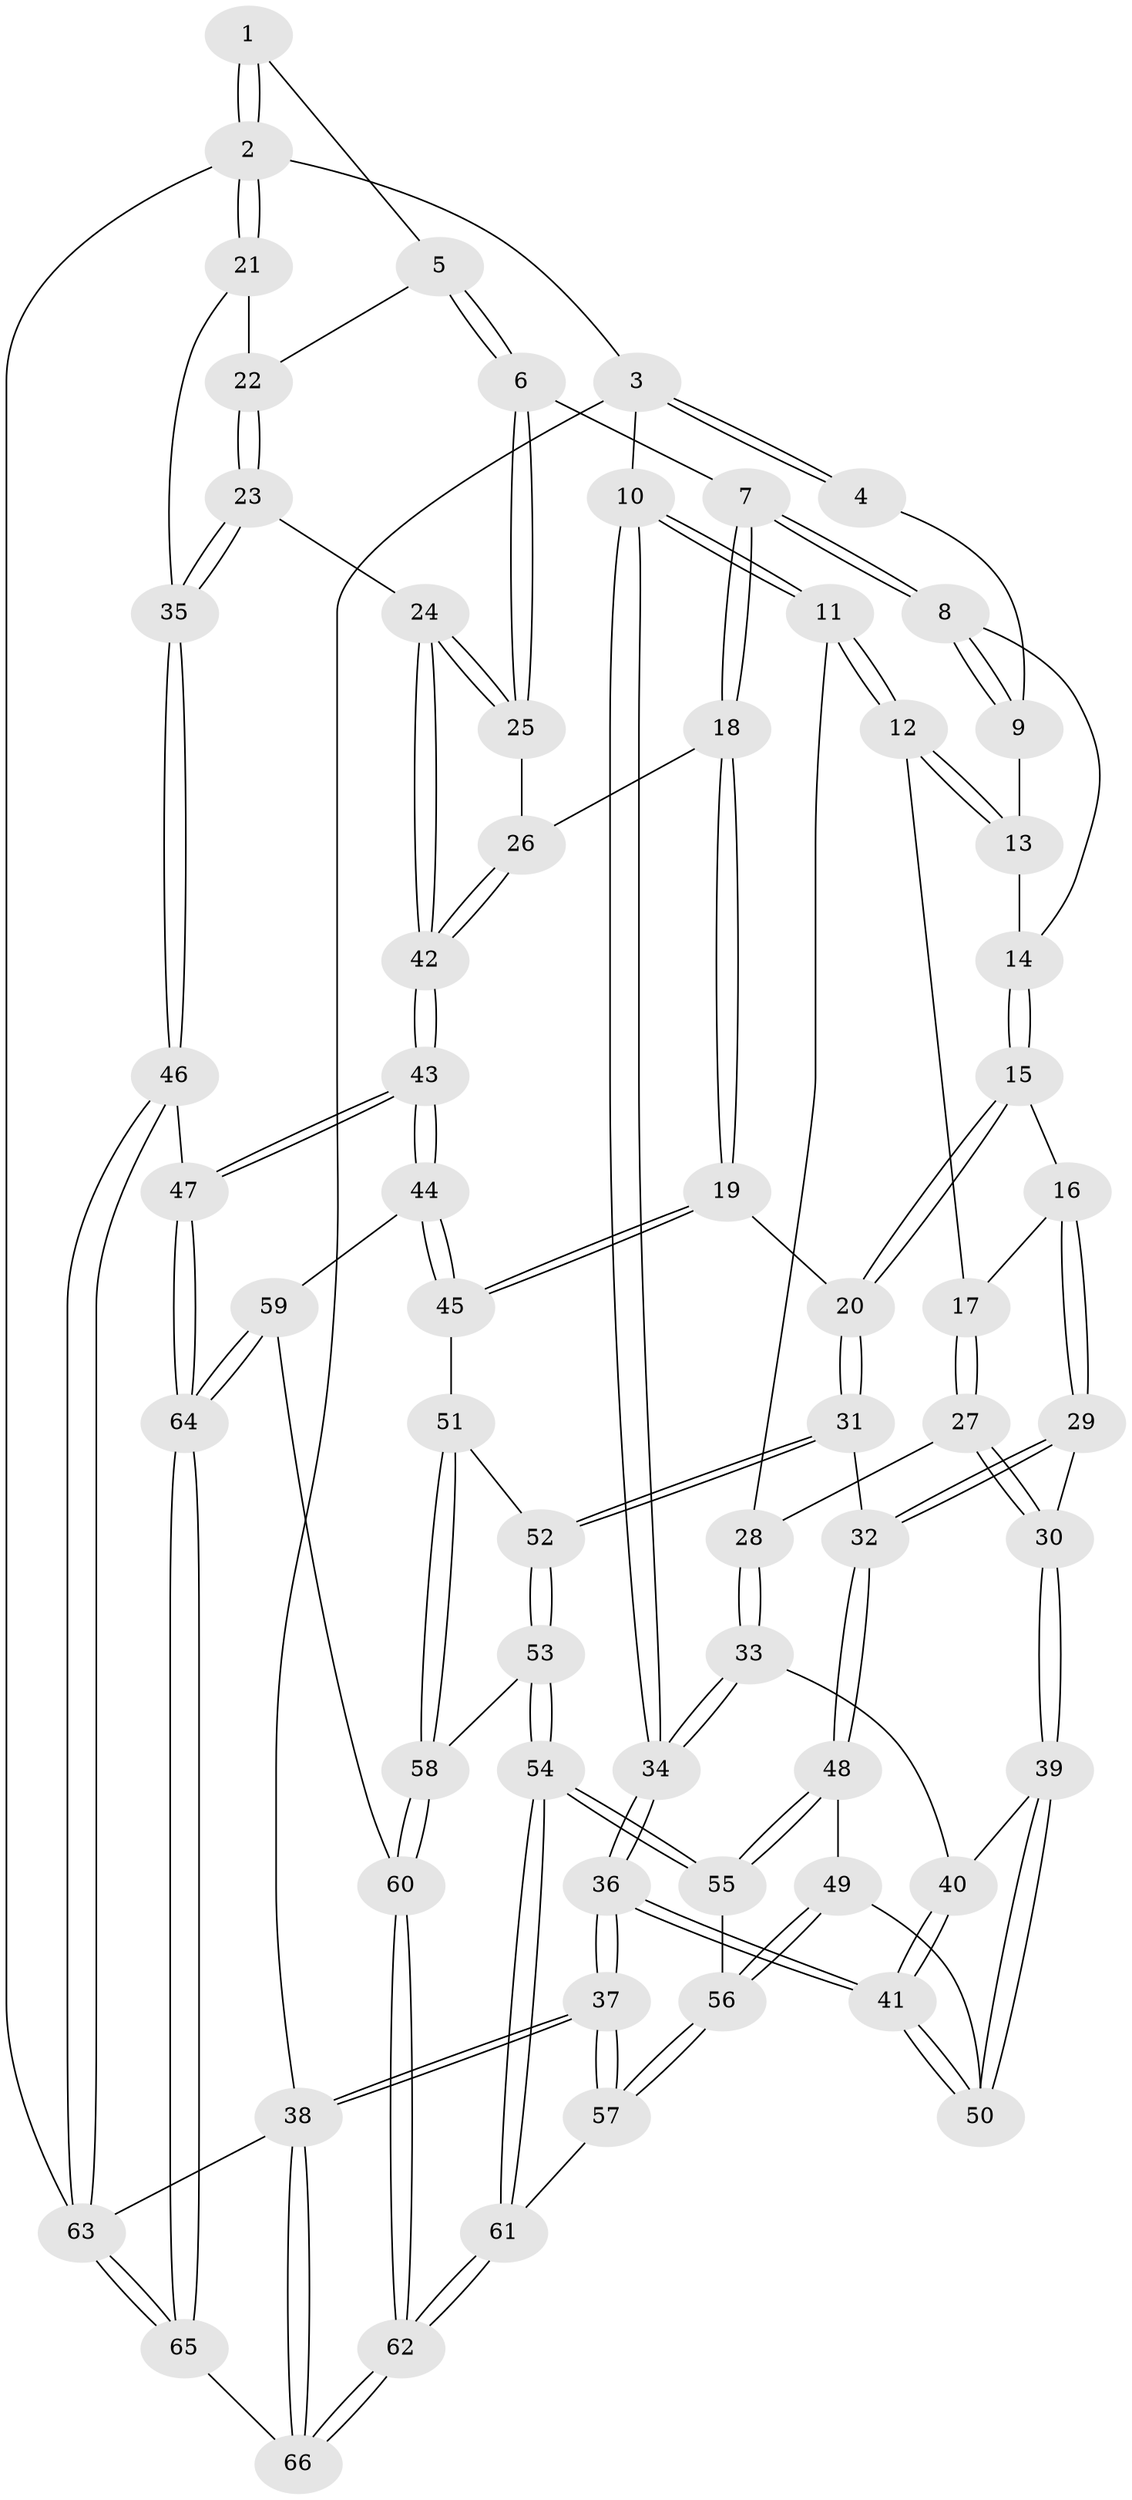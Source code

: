 // coarse degree distribution, {4: 0.46153846153846156, 6: 0.1794871794871795, 7: 0.02564102564102564, 3: 0.1282051282051282, 5: 0.20512820512820512}
// Generated by graph-tools (version 1.1) at 2025/42/03/06/25 10:42:33]
// undirected, 66 vertices, 162 edges
graph export_dot {
graph [start="1"]
  node [color=gray90,style=filled];
  1 [pos="+1+0"];
  2 [pos="+1+0"];
  3 [pos="+0+0"];
  4 [pos="+0.6412948214331282+0"];
  5 [pos="+0.7829444507329038+0.2573579813854306"];
  6 [pos="+0.736460505006111+0.26214650432306924"];
  7 [pos="+0.6848920881701448+0.2580561330509557"];
  8 [pos="+0.6169772609663091+0.16410295833581853"];
  9 [pos="+0.6332886136887902+0"];
  10 [pos="+0+0"];
  11 [pos="+0+0"];
  12 [pos="+0+0"];
  13 [pos="+0.2675024411353807+0.10994667801905486"];
  14 [pos="+0.4422835229489295+0.17966591076761776"];
  15 [pos="+0.34596242353214074+0.40363588736844674"];
  16 [pos="+0.33974252555759216+0.4034735011289554"];
  17 [pos="+0.30242856987865074+0.3869242540158454"];
  18 [pos="+0.6315278769093549+0.379493268858656"];
  19 [pos="+0.5130011715240594+0.48446981772777115"];
  20 [pos="+0.4592692714718008+0.4760632487929669"];
  21 [pos="+1+0.1516485977652677"];
  22 [pos="+0.8538113179413298+0.25808332213841706"];
  23 [pos="+0.9414351062106534+0.5265981197192219"];
  24 [pos="+0.9336705378970974+0.5271147378944522"];
  25 [pos="+0.8362933703545531+0.4791774815665259"];
  26 [pos="+0.7440745616911888+0.5477034729611722"];
  27 [pos="+0.15314701905445954+0.4846465956699169"];
  28 [pos="+0.12444407711064177+0.47170857045268594"];
  29 [pos="+0.2468452295843042+0.5611376114265901"];
  30 [pos="+0.20215410313987411+0.5550257976777965"];
  31 [pos="+0.32088876286611606+0.6170195728418356"];
  32 [pos="+0.29340511782386425+0.608464384152608"];
  33 [pos="+0.054549365457405054+0.5496332653780259"];
  34 [pos="+0+0.54042856864123"];
  35 [pos="+1+0.5999942541618253"];
  36 [pos="+0+0.9545628500180894"];
  37 [pos="+0+1"];
  38 [pos="+0+1"];
  39 [pos="+0.14908412967886236+0.6234759908514043"];
  40 [pos="+0.06443616918072768+0.5671557286890234"];
  41 [pos="+0.0432157492056734+0.6939670563431943"];
  42 [pos="+0.7617693527905318+0.6176976618751431"];
  43 [pos="+0.7377860041456503+0.7120562202421316"];
  44 [pos="+0.7374667163504115+0.7120606916411228"];
  45 [pos="+0.5399177959765792+0.6204672421138574"];
  46 [pos="+1+0.7465302188228071"];
  47 [pos="+0.8400622360659963+0.8008136328148476"];
  48 [pos="+0.23304419115733185+0.6738583451203631"];
  49 [pos="+0.15970945861165556+0.6681684683026554"];
  50 [pos="+0.1460004924067383+0.6528672867684244"];
  51 [pos="+0.5330589387697099+0.629079073153859"];
  52 [pos="+0.3387547619576011+0.649638406375299"];
  53 [pos="+0.3493275395905312+0.7294759151840065"];
  54 [pos="+0.2939254913277764+0.7905168807449409"];
  55 [pos="+0.24748589922297282+0.7167709782664411"];
  56 [pos="+0.16613074647894555+0.7198605528410696"];
  57 [pos="+0.15357781275584198+0.8824003511927512"];
  58 [pos="+0.4771927608385356+0.7435267057206275"];
  59 [pos="+0.6434975713758404+0.7868939900015223"];
  60 [pos="+0.5143995068833427+0.8689828002924385"];
  61 [pos="+0.27122999865211583+0.8475706366080324"];
  62 [pos="+0.48617243815470174+0.9813831961508529"];
  63 [pos="+1+1"];
  64 [pos="+0.7094324253547092+1"];
  65 [pos="+0.687941658608102+1"];
  66 [pos="+0.5515774978334385+1"];
  1 -- 2;
  1 -- 2;
  1 -- 5;
  2 -- 3;
  2 -- 21;
  2 -- 21;
  2 -- 63;
  3 -- 4;
  3 -- 4;
  3 -- 10;
  3 -- 38;
  4 -- 9;
  5 -- 6;
  5 -- 6;
  5 -- 22;
  6 -- 7;
  6 -- 25;
  6 -- 25;
  7 -- 8;
  7 -- 8;
  7 -- 18;
  7 -- 18;
  8 -- 9;
  8 -- 9;
  8 -- 14;
  9 -- 13;
  10 -- 11;
  10 -- 11;
  10 -- 34;
  10 -- 34;
  11 -- 12;
  11 -- 12;
  11 -- 28;
  12 -- 13;
  12 -- 13;
  12 -- 17;
  13 -- 14;
  14 -- 15;
  14 -- 15;
  15 -- 16;
  15 -- 20;
  15 -- 20;
  16 -- 17;
  16 -- 29;
  16 -- 29;
  17 -- 27;
  17 -- 27;
  18 -- 19;
  18 -- 19;
  18 -- 26;
  19 -- 20;
  19 -- 45;
  19 -- 45;
  20 -- 31;
  20 -- 31;
  21 -- 22;
  21 -- 35;
  22 -- 23;
  22 -- 23;
  23 -- 24;
  23 -- 35;
  23 -- 35;
  24 -- 25;
  24 -- 25;
  24 -- 42;
  24 -- 42;
  25 -- 26;
  26 -- 42;
  26 -- 42;
  27 -- 28;
  27 -- 30;
  27 -- 30;
  28 -- 33;
  28 -- 33;
  29 -- 30;
  29 -- 32;
  29 -- 32;
  30 -- 39;
  30 -- 39;
  31 -- 32;
  31 -- 52;
  31 -- 52;
  32 -- 48;
  32 -- 48;
  33 -- 34;
  33 -- 34;
  33 -- 40;
  34 -- 36;
  34 -- 36;
  35 -- 46;
  35 -- 46;
  36 -- 37;
  36 -- 37;
  36 -- 41;
  36 -- 41;
  37 -- 38;
  37 -- 38;
  37 -- 57;
  37 -- 57;
  38 -- 66;
  38 -- 66;
  38 -- 63;
  39 -- 40;
  39 -- 50;
  39 -- 50;
  40 -- 41;
  40 -- 41;
  41 -- 50;
  41 -- 50;
  42 -- 43;
  42 -- 43;
  43 -- 44;
  43 -- 44;
  43 -- 47;
  43 -- 47;
  44 -- 45;
  44 -- 45;
  44 -- 59;
  45 -- 51;
  46 -- 47;
  46 -- 63;
  46 -- 63;
  47 -- 64;
  47 -- 64;
  48 -- 49;
  48 -- 55;
  48 -- 55;
  49 -- 50;
  49 -- 56;
  49 -- 56;
  51 -- 52;
  51 -- 58;
  51 -- 58;
  52 -- 53;
  52 -- 53;
  53 -- 54;
  53 -- 54;
  53 -- 58;
  54 -- 55;
  54 -- 55;
  54 -- 61;
  54 -- 61;
  55 -- 56;
  56 -- 57;
  56 -- 57;
  57 -- 61;
  58 -- 60;
  58 -- 60;
  59 -- 60;
  59 -- 64;
  59 -- 64;
  60 -- 62;
  60 -- 62;
  61 -- 62;
  61 -- 62;
  62 -- 66;
  62 -- 66;
  63 -- 65;
  63 -- 65;
  64 -- 65;
  64 -- 65;
  65 -- 66;
}
